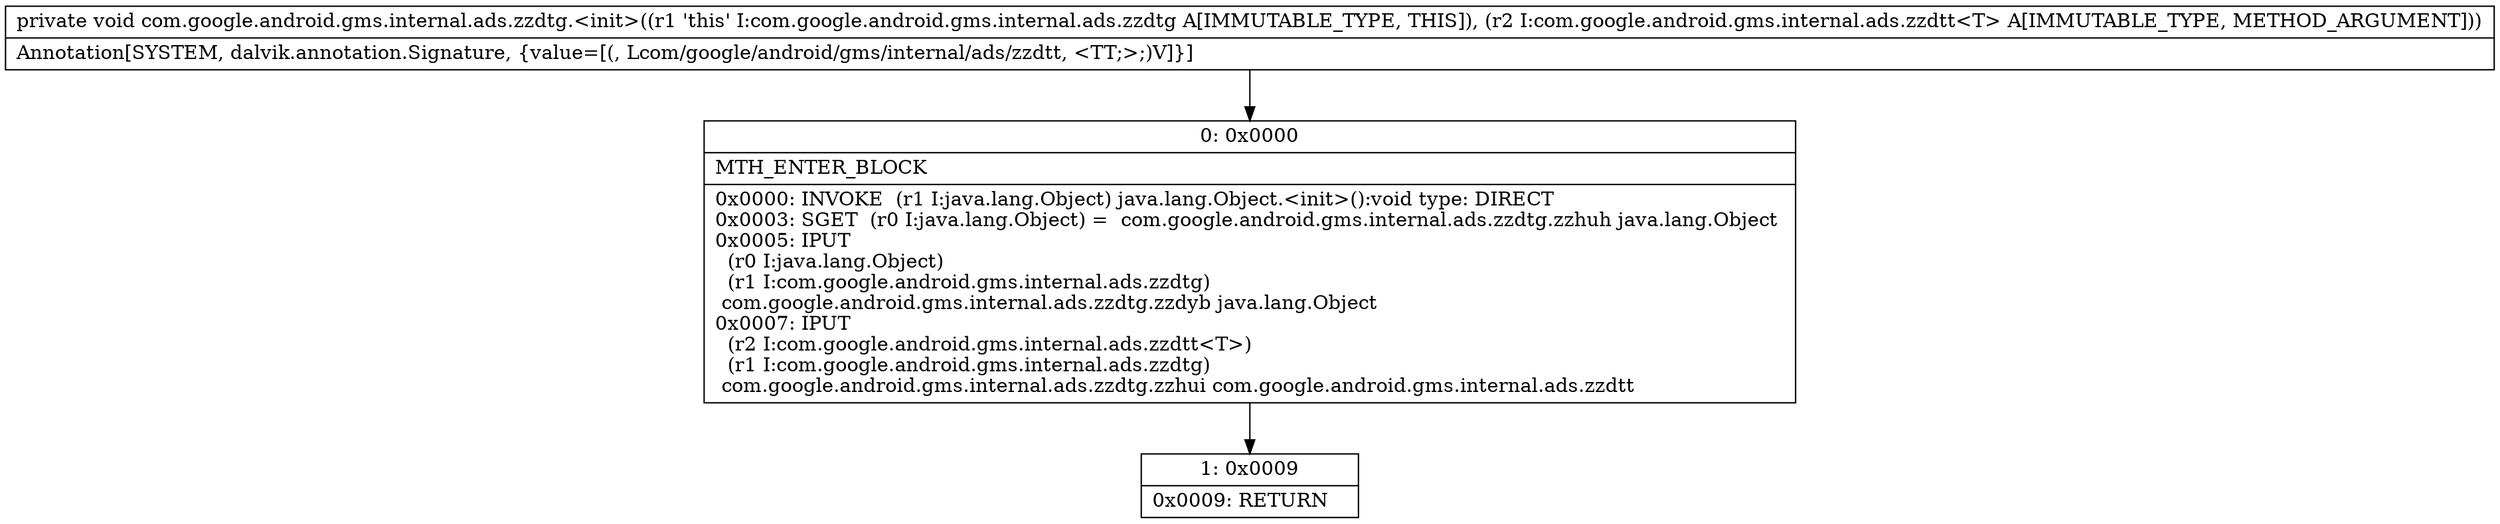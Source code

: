digraph "CFG forcom.google.android.gms.internal.ads.zzdtg.\<init\>(Lcom\/google\/android\/gms\/internal\/ads\/zzdtt;)V" {
Node_0 [shape=record,label="{0\:\ 0x0000|MTH_ENTER_BLOCK\l|0x0000: INVOKE  (r1 I:java.lang.Object) java.lang.Object.\<init\>():void type: DIRECT \l0x0003: SGET  (r0 I:java.lang.Object) =  com.google.android.gms.internal.ads.zzdtg.zzhuh java.lang.Object \l0x0005: IPUT  \l  (r0 I:java.lang.Object)\l  (r1 I:com.google.android.gms.internal.ads.zzdtg)\l com.google.android.gms.internal.ads.zzdtg.zzdyb java.lang.Object \l0x0007: IPUT  \l  (r2 I:com.google.android.gms.internal.ads.zzdtt\<T\>)\l  (r1 I:com.google.android.gms.internal.ads.zzdtg)\l com.google.android.gms.internal.ads.zzdtg.zzhui com.google.android.gms.internal.ads.zzdtt \l}"];
Node_1 [shape=record,label="{1\:\ 0x0009|0x0009: RETURN   \l}"];
MethodNode[shape=record,label="{private void com.google.android.gms.internal.ads.zzdtg.\<init\>((r1 'this' I:com.google.android.gms.internal.ads.zzdtg A[IMMUTABLE_TYPE, THIS]), (r2 I:com.google.android.gms.internal.ads.zzdtt\<T\> A[IMMUTABLE_TYPE, METHOD_ARGUMENT]))  | Annotation[SYSTEM, dalvik.annotation.Signature, \{value=[(, Lcom\/google\/android\/gms\/internal\/ads\/zzdtt, \<TT;\>;)V]\}]\l}"];
MethodNode -> Node_0;
Node_0 -> Node_1;
}


